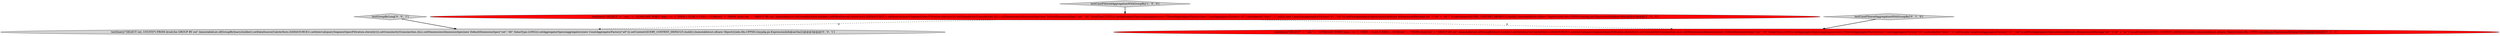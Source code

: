 digraph {
5 [style = filled, label = "testGroupByLong['0', '0', '1']", fillcolor = lightgray, shape = diamond image = "AAA0AAABBB3BBB"];
2 [style = filled, label = "testQuery(\"SELECT\" + \" cnt,\" + \" SUM(CASE WHEN dim1 <> '1' THEN 1 ELSE 0 END) + SUM(cnt)\" + \"FROM druid.foo\" + \"GROUP BY cnt\",ImmutableList.of(GroupByQuery.builder().setDataSource(CalciteTests.DATASOURCE1).setInterval(querySegmentSpec(Filtration.eternity())).setGranularity(Granularities.ALL).setDimensions(dimensions(new DefaultDimensionSpec(\"cnt\",\"d0\",ValueType.LONG))).setAggregatorSpecs(aggregators(new FilteredAggregatorFactory(new CountAggregatorFactory(\"a0\"),not(selector(\"dim1\",\"1\",null))),new LongSumAggregatorFactory(\"a1\",\"cnt\"))).setPostAggregatorSpecs(ImmutableList.of(expressionPostAgg(\"p0\",\"(\"a0\" + \"a1\")\"))).setContext(QUERY_CONTEXT_DEFAULT).build()),ImmutableList.of(new Object((((edu.fdu.CPPDG.tinypdg.pe.ExpressionInfo@ae3464))@@@3@@@['0', '1', '0']", fillcolor = red, shape = ellipse image = "AAA1AAABBB2BBB"];
3 [style = filled, label = "testCaseFilteredAggregationWithGroupBy['0', '1', '0']", fillcolor = lightgray, shape = diamond image = "AAA0AAABBB2BBB"];
0 [style = filled, label = "testQuery(\"SELECT\" + \" cnt,\" + \" SUM(CASE WHEN dim1 <> '1' THEN 1 ELSE 0 END) + SUM(cnt)\" + \"FROM druid.foo\" + \"GROUP BY cnt\",ImmutableList.of(GroupByQuery.builder().setDataSource(CalciteTests.DATASOURCE1).setInterval(querySegmentSpec(Filtration.eternity())).setGranularity(Granularities.ALL).setDimensions(dimensionSpec(new DefaultDimensionSpec(\"cnt\",\"d0\",ValueType.LONG))).setAggregatorSpecs(aggregators(new FilteredAggregatorFactory(new CountAggregatorFactory(\"a0\"),not(selector(\"dim1\",\"1\",null))),new LongSumAggregatorFactory(\"a1\",\"cnt\"))).setPostAggregatorSpecs(ImmutableList.of(expresionPostAgg(\"p0\",\"(\"a0\" + \"a1\")\"))).setContext(QUERY_CONTEXT_DEFAULT).build()),ImmutableList.of(new Object((((edu.fdu.CPPDG.tinypdg.pe.ExpressionInfo@ae340a))@@@3@@@['1', '0', '0']", fillcolor = red, shape = ellipse image = "AAA1AAABBB1BBB"];
1 [style = filled, label = "testCaseFilteredAggregationWithGroupBy['1', '0', '0']", fillcolor = lightgray, shape = diamond image = "AAA0AAABBB1BBB"];
4 [style = filled, label = "testQuery(\"SELECT cnt, COUNT(*) FROM druid.foo GROUP BY cnt\",ImmutableList.of(GroupByQuery.builder().setDataSource(CalciteTests.DATASOURCE1).setInterval(querySegmentSpec(Filtration.eternity())).setGranularity(Granularities.ALL).setDimensions(dimensionSpec(new DefaultDimensionSpec(\"cnt\",\"d0\",ValueType.LONG))).setAggregatorSpecs(aggregators(new CountAggregatorFactory(\"a0\"))).setContext(QUERY_CONTEXT_DEFAULT).build()),ImmutableList.of(new Object((((edu.fdu.CPPDG.tinypdg.pe.ExpressionInfo@ae34a2))@@@3@@@['0', '0', '1']", fillcolor = lightgray, shape = ellipse image = "AAA0AAABBB3BBB"];
0->2 [style = dashed, label="0"];
0->4 [style = dashed, label="0"];
1->0 [style = bold, label=""];
3->2 [style = bold, label=""];
5->4 [style = bold, label=""];
}
